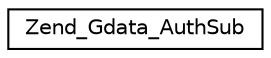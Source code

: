 digraph G
{
  edge [fontname="Helvetica",fontsize="10",labelfontname="Helvetica",labelfontsize="10"];
  node [fontname="Helvetica",fontsize="10",shape=record];
  rankdir="LR";
  Node1 [label="Zend_Gdata_AuthSub",height=0.2,width=0.4,color="black", fillcolor="white", style="filled",URL="$class_zend___gdata___auth_sub.html"];
}
